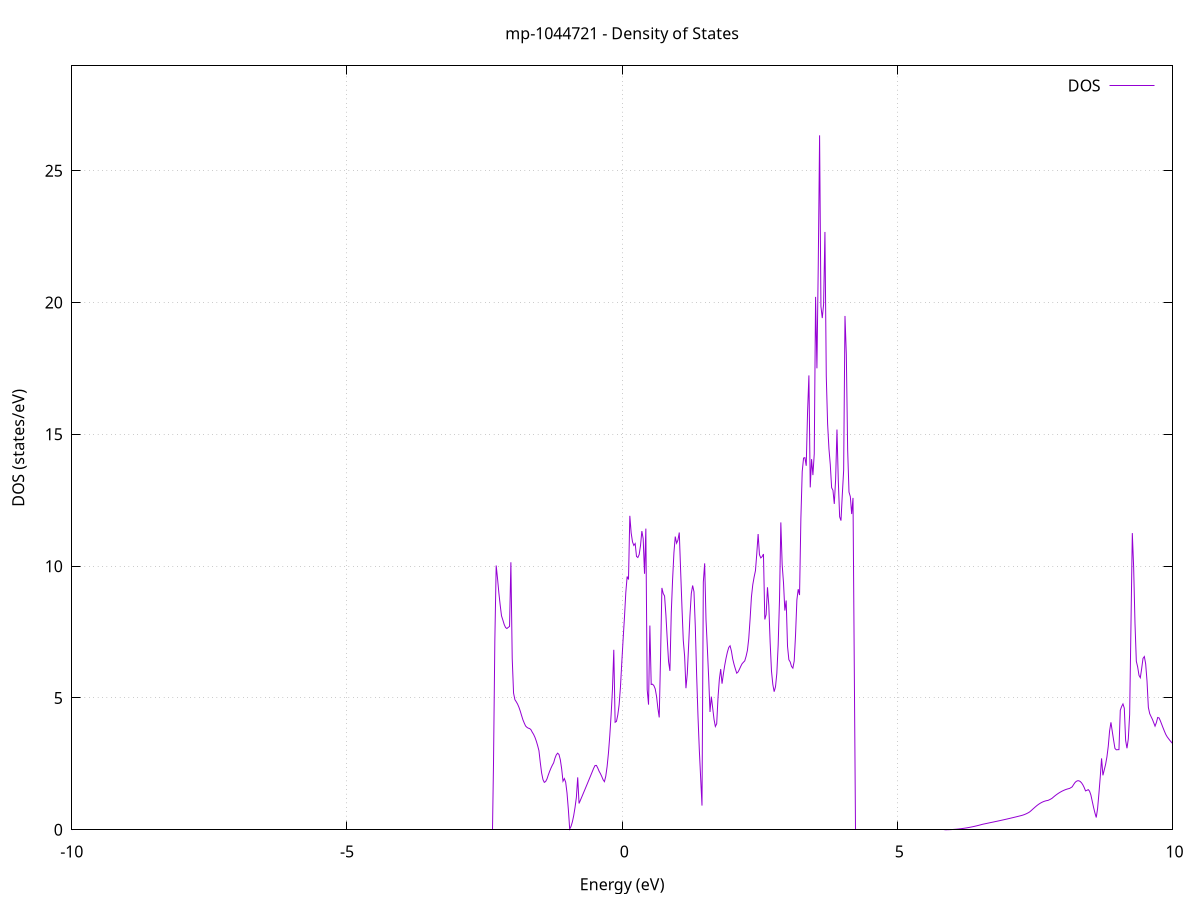 set title 'mp-1044721 - Density of States'
set xlabel 'Energy (eV)'
set ylabel 'DOS (states/eV)'
set grid
set xrange [-10:10]
set yrange [0:28.976]
set xzeroaxis lt -1
set terminal png size 800,600
set output 'mp-1044721_dos_gnuplot.png'
plot '-' using 1:2 with lines title 'DOS'
-18.704100 0.000000
-18.679800 0.000000
-18.655500 0.000000
-18.631200 0.000000
-18.606900 0.000000
-18.582700 0.000000
-18.558400 0.000000
-18.534100 0.000000
-18.509800 0.000000
-18.485500 0.000000
-18.461200 0.000000
-18.437000 0.000000
-18.412700 0.000000
-18.388400 0.000000
-18.364100 0.000000
-18.339800 0.000000
-18.315600 0.000000
-18.291300 0.000000
-18.267000 0.000000
-18.242700 0.000000
-18.218400 0.000000
-18.194100 0.000000
-18.169900 0.000000
-18.145600 0.000000
-18.121300 0.000000
-18.097000 0.000000
-18.072700 0.000000
-18.048400 0.000000
-18.024200 0.000000
-17.999900 0.000000
-17.975600 0.000000
-17.951300 0.000000
-17.927000 0.000000
-17.902700 0.000000
-17.878500 0.000000
-17.854200 0.000000
-17.829900 0.000000
-17.805600 0.000000
-17.781300 0.000000
-17.757000 0.000000
-17.732800 0.000000
-17.708500 0.000000
-17.684200 0.000000
-17.659900 0.000000
-17.635600 0.000000
-17.611300 0.000000
-17.587100 0.000000
-17.562800 0.000000
-17.538500 0.000000
-17.514200 0.000000
-17.489900 0.000000
-17.465600 0.000000
-17.441400 0.000000
-17.417100 0.000000
-17.392800 0.000000
-17.368500 0.000000
-17.344200 0.000000
-17.319900 0.000000
-17.295700 0.000000
-17.271400 0.000000
-17.247100 0.000000
-17.222800 0.000000
-17.198500 0.000000
-17.174300 0.000000
-17.150000 0.000000
-17.125700 0.000000
-17.101400 0.000000
-17.077100 0.000000
-17.052800 0.000000
-17.028600 0.000000
-17.004300 0.000000
-16.980000 0.000000
-16.955700 0.000000
-16.931400 0.000000
-16.907100 0.000000
-16.882900 0.000000
-16.858600 0.000000
-16.834300 0.000000
-16.810000 0.000000
-16.785700 0.000000
-16.761400 0.000000
-16.737200 0.000000
-16.712900 0.000000
-16.688600 0.000000
-16.664300 0.000000
-16.640000 0.000000
-16.615700 0.000000
-16.591500 0.000000
-16.567200 0.000000
-16.542900 0.000000
-16.518600 0.000000
-16.494300 0.302900
-16.470000 12.087100
-16.445800 24.051900
-16.421500 16.187500
-16.397200 17.974800
-16.372900 19.762400
-16.348600 21.713200
-16.324300 28.626700
-16.300100 32.640300
-16.275800 25.749800
-16.251500 30.894600
-16.227200 7.463600
-16.202900 5.793900
-16.178600 4.124100
-16.154400 19.171500
-16.130100 4.353300
-16.105800 6.314900
-16.081500 8.276700
-16.057200 10.238600
-16.033000 10.552400
-16.008700 11.904100
-15.984400 13.256000
-15.960100 14.641600
-15.935800 31.921500
-15.911500 8.709400
-15.887300 39.580600
-15.863000 43.758400
-15.838700 12.393900
-15.814400 95.118500
-15.790100 41.050600
-15.765800 33.914600
-15.741600 58.552500
-15.717300 4.406300
-15.693000 141.185000
-15.668700 126.940000
-15.644400 36.554300
-15.620100 128.688600
-15.595900 119.929000
-15.571600 42.989300
-15.547300 0.000000
-15.523000 77.235800
-15.498700 123.991500
-15.474400 46.006300
-15.450200 9.441200
-15.425900 0.000000
-15.401600 0.000000
-15.377300 0.000000
-15.353000 0.000000
-15.328700 0.000000
-15.304500 0.000000
-15.280200 0.000000
-15.255900 0.000000
-15.231600 0.000000
-15.207300 0.000000
-15.183000 0.000000
-15.158800 0.000000
-15.134500 0.000000
-15.110200 0.000000
-15.085900 0.000000
-15.061600 0.000000
-15.037300 0.000000
-15.013100 0.000000
-14.988800 0.000000
-14.964500 0.000000
-14.940200 0.000000
-14.915900 0.000000
-14.891700 0.000000
-14.867400 0.000000
-14.843100 0.000000
-14.818800 0.000000
-14.794500 0.000000
-14.770200 0.000000
-14.746000 0.000000
-14.721700 0.000000
-14.697400 0.000000
-14.673100 0.000000
-14.648800 0.000000
-14.624500 0.000000
-14.600300 0.000000
-14.576000 0.000000
-14.551700 0.000000
-14.527400 0.000000
-14.503100 0.000000
-14.478800 0.000000
-14.454600 0.000000
-14.430300 0.000000
-14.406000 0.000000
-14.381700 0.000000
-14.357400 0.000000
-14.333100 0.000000
-14.308900 0.000000
-14.284600 0.000000
-14.260300 0.000000
-14.236000 0.000000
-14.211700 0.000000
-14.187400 0.000000
-14.163200 0.000000
-14.138900 0.000000
-14.114600 0.000000
-14.090300 0.000000
-14.066000 0.000000
-14.041700 0.000000
-14.017500 0.000000
-13.993200 0.000000
-13.968900 0.000000
-13.944600 0.000000
-13.920300 0.000000
-13.896000 0.000000
-13.871800 0.000000
-13.847500 0.135800
-13.823200 0.666400
-13.798900 1.597200
-13.774600 1.716200
-13.750400 1.948100
-13.726100 2.258500
-13.701800 2.594100
-13.677500 2.993900
-13.653200 3.759200
-13.628900 4.308300
-13.604700 4.280600
-13.580400 3.907100
-13.556100 4.072600
-13.531800 4.484500
-13.507500 4.775800
-13.483200 4.946400
-13.459000 5.111800
-13.434700 5.312000
-13.410400 5.138000
-13.386100 4.573900
-13.361800 3.808300
-13.337500 3.215000
-13.313300 3.290300
-13.289000 1.972100
-13.264700 1.015300
-13.240400 2.994200
-13.216100 4.925000
-13.191800 4.587900
-13.167600 5.319100
-13.143300 5.628100
-13.119000 5.210400
-13.094700 4.494700
-13.070400 3.954800
-13.046100 3.777800
-13.021900 3.602500
-12.997600 3.428800
-12.973300 3.256900
-12.949000 3.086700
-12.924700 2.926700
-12.900400 3.823500
-12.876200 6.686200
-12.851900 9.838800
-12.827600 9.216700
-12.803300 7.300100
-12.779000 5.228100
-12.754700 5.038800
-12.730500 4.838300
-12.706200 4.630200
-12.681900 4.516300
-12.657600 5.510700
-12.633300 7.414000
-12.609100 10.101500
-12.584800 11.605500
-12.560500 8.954200
-12.536200 4.951700
-12.511900 4.616600
-12.487600 4.498200
-12.463400 4.381800
-12.439100 4.259600
-12.414800 4.119200
-12.390500 3.991300
-12.366200 3.843600
-12.341900 3.652900
-12.317700 3.482300
-12.293400 3.311800
-12.269100 3.141500
-12.244800 2.971300
-12.220500 2.801200
-12.196200 2.631300
-12.172000 2.555700
-12.147700 2.613300
-12.123400 2.740700
-12.099100 2.885700
-12.074800 3.042400
-12.050500 3.132200
-12.026300 3.198900
-12.002000 3.296700
-11.977700 3.433600
-11.953400 3.591600
-11.929100 3.769200
-11.904800 3.941700
-11.880600 7.178300
-11.856300 2.559500
-11.832000 2.691200
-11.807700 2.488800
-11.783400 2.593600
-11.759100 2.706500
-11.734900 2.824100
-11.710600 2.956200
-11.686300 3.158400
-11.662000 3.439300
-11.637700 3.871100
-11.613400 4.330600
-11.589200 4.639400
-11.564900 4.877600
-11.540600 4.984300
-11.516300 4.955500
-11.492000 4.245000
-11.467800 4.081500
-11.443500 3.191800
-11.419200 2.016600
-11.394900 1.832000
-11.370600 4.401800
-11.346300 5.512200
-11.322100 9.693900
-11.297800 11.360600
-11.273500 11.097100
-11.249200 11.885400
-11.224900 14.044500
-11.200600 17.020900
-11.176400 19.604300
-11.152100 21.875500
-11.127800 24.248300
-11.103500 22.805900
-11.079200 17.909300
-11.054900 16.392400
-11.030700 14.743200
-11.006400 9.767100
-10.982100 7.565300
-10.957800 4.405600
-10.933500 0.988400
-10.909200 0.000000
-10.885000 0.000000
-10.860700 0.000000
-10.836400 0.000000
-10.812100 0.000000
-10.787800 0.000000
-10.763500 0.000000
-10.739300 0.000000
-10.715000 0.000000
-10.690700 0.000000
-10.666400 0.000000
-10.642100 0.000000
-10.617800 0.000000
-10.593600 0.000000
-10.569300 0.000000
-10.545000 0.000000
-10.520700 0.000000
-10.496400 0.000000
-10.472100 0.000000
-10.447900 0.000000
-10.423600 0.000000
-10.399300 0.000000
-10.375000 0.000000
-10.350700 0.000000
-10.326500 0.000000
-10.302200 0.000000
-10.277900 0.000000
-10.253600 0.000000
-10.229300 0.000000
-10.205000 0.000000
-10.180800 0.000000
-10.156500 0.000000
-10.132200 0.000000
-10.107900 0.000000
-10.083600 0.000000
-10.059300 0.000000
-10.035100 0.000000
-10.010800 0.000000
-9.986500 0.000000
-9.962200 0.000000
-9.937900 0.000000
-9.913600 0.000000
-9.889400 0.000000
-9.865100 0.000000
-9.840800 0.000000
-9.816500 0.000000
-9.792200 0.000000
-9.767900 0.000000
-9.743700 0.000000
-9.719400 0.000000
-9.695100 0.000000
-9.670800 0.000000
-9.646500 0.000000
-9.622200 0.000000
-9.598000 0.000000
-9.573700 0.000000
-9.549400 0.000000
-9.525100 0.000000
-9.500800 0.000000
-9.476500 0.000000
-9.452300 0.000000
-9.428000 0.000000
-9.403700 0.000000
-9.379400 0.000000
-9.355100 0.000000
-9.330800 0.000000
-9.306600 0.000000
-9.282300 0.000000
-9.258000 0.000000
-9.233700 0.000000
-9.209400 0.000000
-9.185200 0.000000
-9.160900 0.000000
-9.136600 0.000000
-9.112300 0.000000
-9.088000 0.000000
-9.063700 0.000000
-9.039500 0.000000
-9.015200 0.000000
-8.990900 0.000000
-8.966600 0.000000
-8.942300 0.000000
-8.918000 0.000000
-8.893800 0.000000
-8.869500 0.000000
-8.845200 0.000000
-8.820900 0.000000
-8.796600 0.000000
-8.772300 0.000000
-8.748100 0.000000
-8.723800 0.000000
-8.699500 0.000000
-8.675200 0.000000
-8.650900 0.000000
-8.626600 0.000000
-8.602400 0.000000
-8.578100 0.000000
-8.553800 0.000000
-8.529500 0.000000
-8.505200 0.000000
-8.480900 0.000000
-8.456700 0.000000
-8.432400 0.000000
-8.408100 0.000000
-8.383800 0.000000
-8.359500 0.000000
-8.335200 0.000000
-8.311000 0.000000
-8.286700 0.000000
-8.262400 0.000000
-8.238100 0.000000
-8.213800 0.000000
-8.189500 0.000000
-8.165300 0.000000
-8.141000 0.000000
-8.116700 0.000000
-8.092400 0.000000
-8.068100 0.000000
-8.043900 0.000000
-8.019600 0.000000
-7.995300 0.000000
-7.971000 0.000000
-7.946700 0.000000
-7.922400 0.000000
-7.898200 0.000000
-7.873900 0.000000
-7.849600 0.000000
-7.825300 0.000000
-7.801000 0.000000
-7.776700 0.000000
-7.752500 0.000000
-7.728200 0.000000
-7.703900 0.000000
-7.679600 0.000000
-7.655300 0.000000
-7.631000 0.000000
-7.606800 0.000000
-7.582500 0.000000
-7.558200 0.000000
-7.533900 0.000000
-7.509600 0.000000
-7.485300 0.000000
-7.461100 0.000000
-7.436800 0.000000
-7.412500 0.000000
-7.388200 0.000000
-7.363900 0.000000
-7.339600 0.000000
-7.315400 0.000000
-7.291100 0.000000
-7.266800 0.000000
-7.242500 0.000000
-7.218200 0.000000
-7.193900 0.000000
-7.169700 0.000000
-7.145400 0.000000
-7.121100 0.000000
-7.096800 0.000000
-7.072500 0.000000
-7.048200 0.000000
-7.024000 0.000000
-6.999700 0.000000
-6.975400 0.000000
-6.951100 0.000000
-6.926800 0.000000
-6.902600 0.000000
-6.878300 0.000000
-6.854000 0.000000
-6.829700 0.000000
-6.805400 0.000000
-6.781100 0.000000
-6.756900 0.000000
-6.732600 0.000000
-6.708300 0.000000
-6.684000 0.000000
-6.659700 0.000000
-6.635400 0.000000
-6.611200 0.000000
-6.586900 0.000000
-6.562600 0.000000
-6.538300 0.000000
-6.514000 0.000000
-6.489700 0.000000
-6.465500 0.000000
-6.441200 0.000000
-6.416900 0.000000
-6.392600 0.000000
-6.368300 0.000000
-6.344000 0.000000
-6.319800 0.000000
-6.295500 0.000000
-6.271200 0.000000
-6.246900 0.000000
-6.222600 0.000000
-6.198300 0.000000
-6.174100 0.000000
-6.149800 0.000000
-6.125500 0.000000
-6.101200 0.000000
-6.076900 0.000000
-6.052600 0.000000
-6.028400 0.000000
-6.004100 0.000000
-5.979800 0.000000
-5.955500 0.000000
-5.931200 0.000000
-5.906900 0.000000
-5.882700 0.000000
-5.858400 0.000000
-5.834100 0.000000
-5.809800 0.000000
-5.785500 0.000000
-5.761300 0.000000
-5.737000 0.000000
-5.712700 0.000000
-5.688400 0.000000
-5.664100 0.000000
-5.639800 0.000000
-5.615600 0.000000
-5.591300 0.000000
-5.567000 0.000000
-5.542700 0.000000
-5.518400 0.000000
-5.494100 0.000000
-5.469900 0.000000
-5.445600 0.000000
-5.421300 0.000000
-5.397000 0.000000
-5.372700 0.000000
-5.348400 0.000000
-5.324200 0.000000
-5.299900 0.000000
-5.275600 0.000000
-5.251300 0.000000
-5.227000 0.000000
-5.202700 0.000000
-5.178500 0.000000
-5.154200 0.000000
-5.129900 0.000000
-5.105600 0.000000
-5.081300 0.000000
-5.057000 0.000000
-5.032800 0.000000
-5.008500 0.000000
-4.984200 0.000000
-4.959900 0.000000
-4.935600 0.000000
-4.911300 0.000000
-4.887100 0.000000
-4.862800 0.000000
-4.838500 0.000000
-4.814200 0.000000
-4.789900 0.000000
-4.765600 0.000000
-4.741400 0.000000
-4.717100 0.000000
-4.692800 0.000000
-4.668500 0.000000
-4.644200 0.000000
-4.620000 0.000000
-4.595700 0.000000
-4.571400 0.000000
-4.547100 0.000000
-4.522800 0.000000
-4.498500 0.000000
-4.474300 0.000000
-4.450000 0.000000
-4.425700 0.000000
-4.401400 0.000000
-4.377100 0.000000
-4.352800 0.000000
-4.328600 0.000000
-4.304300 0.000000
-4.280000 0.000000
-4.255700 0.000000
-4.231400 0.000000
-4.207100 0.000000
-4.182900 0.000000
-4.158600 0.000000
-4.134300 0.000000
-4.110000 0.000000
-4.085700 0.000000
-4.061400 0.000000
-4.037200 0.000000
-4.012900 0.000000
-3.988600 0.000000
-3.964300 0.000000
-3.940000 0.000000
-3.915700 0.000000
-3.891500 0.000000
-3.867200 0.000000
-3.842900 0.000000
-3.818600 0.000000
-3.794300 0.000000
-3.770000 0.000000
-3.745800 0.000000
-3.721500 0.000000
-3.697200 0.000000
-3.672900 0.000000
-3.648600 0.000000
-3.624300 0.000000
-3.600100 0.000000
-3.575800 0.000000
-3.551500 0.000000
-3.527200 0.000000
-3.502900 0.000000
-3.478700 0.000000
-3.454400 0.000000
-3.430100 0.000000
-3.405800 0.000000
-3.381500 0.000000
-3.357200 0.000000
-3.333000 0.000000
-3.308700 0.000000
-3.284400 0.000000
-3.260100 0.000000
-3.235800 0.000000
-3.211500 0.000000
-3.187300 0.000000
-3.163000 0.000000
-3.138700 0.000000
-3.114400 0.000000
-3.090100 0.000000
-3.065800 0.000000
-3.041600 0.000000
-3.017300 0.000000
-2.993000 0.000000
-2.968700 0.000000
-2.944400 0.000000
-2.920100 0.000000
-2.895900 0.000000
-2.871600 0.000000
-2.847300 0.000000
-2.823000 0.000000
-2.798700 0.000000
-2.774400 0.000000
-2.750200 0.000000
-2.725900 0.000000
-2.701600 0.000000
-2.677300 0.000000
-2.653000 0.000000
-2.628700 0.000000
-2.604500 0.000000
-2.580200 0.000000
-2.555900 0.000000
-2.531600 0.000000
-2.507300 0.000000
-2.483000 0.000000
-2.458800 0.000000
-2.434500 0.000000
-2.410200 0.000000
-2.385900 0.000000
-2.361600 0.000000
-2.337400 2.516400
-2.313100 7.178700
-2.288800 10.025200
-2.264500 9.535700
-2.240200 8.986300
-2.215900 8.520700
-2.191700 8.112900
-2.167400 7.955300
-2.143100 7.787100
-2.118800 7.673400
-2.094500 7.633700
-2.070200 7.675900
-2.046000 7.711800
-2.021700 10.147900
-1.997400 6.500200
-1.973100 5.187200
-1.948800 4.935600
-1.924500 4.857600
-1.900300 4.768900
-1.876000 4.651700
-1.851700 4.505900
-1.827400 4.334600
-1.803100 4.172100
-1.778800 4.048400
-1.754600 3.937200
-1.730300 3.886900
-1.706000 3.854700
-1.681700 3.840600
-1.657400 3.796500
-1.633100 3.700300
-1.608900 3.619600
-1.584600 3.508600
-1.560300 3.367600
-1.536000 3.196600
-1.511700 2.999400
-1.487400 2.552500
-1.463200 2.156300
-1.438900 1.904900
-1.414600 1.798400
-1.390300 1.830500
-1.366000 1.926600
-1.341700 2.079100
-1.317500 2.216600
-1.293200 2.339200
-1.268900 2.447000
-1.244600 2.539800
-1.220300 2.718000
-1.196100 2.843800
-1.171800 2.905700
-1.147500 2.854300
-1.123200 2.655500
-1.098900 2.309400
-1.074600 1.841400
-1.050400 1.942500
-1.026100 1.805600
-1.001800 1.394700
-0.977500 0.775200
-0.953200 0.029000
-0.928900 0.127900
-0.904700 0.296900
-0.880400 0.536200
-0.856100 0.845600
-0.831800 1.225200
-0.807500 1.988800
-0.783200 0.998300
-0.759000 1.118000
-0.734700 1.238100
-0.710400 1.358700
-0.686100 1.479800
-0.661800 1.601300
-0.637500 1.723200
-0.613300 1.845700
-0.589000 1.968600
-0.564700 2.091900
-0.540400 2.215700
-0.516100 2.340000
-0.491800 2.438300
-0.467600 2.440500
-0.443300 2.343400
-0.419000 2.221700
-0.394700 2.129700
-0.370400 2.022000
-0.346100 1.898800
-0.321900 1.825900
-0.297600 2.031300
-0.273300 2.397100
-0.249000 2.906700
-0.224700 3.564200
-0.200400 4.360700
-0.176200 5.312200
-0.151900 6.825700
-0.127600 4.077600
-0.103300 4.109900
-0.079000 4.360300
-0.054800 4.745000
-0.030500 5.420300
-0.006200 6.352500
0.018100 7.241300
0.042400 8.069300
0.066700 9.004700
0.090900 9.606300
0.115200 9.493900
0.139500 11.908300
0.163800 11.261500
0.188100 10.921200
0.212400 10.785800
0.236600 10.856600
0.260900 10.369300
0.285200 10.326900
0.309500 10.440500
0.333800 10.781500
0.358100 11.329500
0.382300 11.040000
0.406600 9.709300
0.430900 11.424100
0.455200 5.313100
0.479500 4.746100
0.503800 7.747900
0.528000 5.512300
0.552300 5.521600
0.576600 5.468000
0.600900 5.345100
0.625200 5.058900
0.649500 4.605400
0.673700 4.261700
0.698000 6.554100
0.722300 9.174000
0.746600 8.960400
0.770900 8.868300
0.795200 8.145600
0.819400 7.225900
0.843700 6.373300
0.868000 6.026300
0.892300 8.212800
0.916600 9.492000
0.940900 10.508400
0.965100 11.121500
0.989400 10.869400
1.013700 10.987600
1.038000 11.275900
1.062300 9.856700
1.086500 8.458200
1.110800 7.187900
1.135100 6.587300
1.159400 5.370000
1.183700 5.926700
1.208000 6.997000
1.232200 8.123300
1.256500 8.961500
1.280800 9.265800
1.305100 9.029000
1.329400 7.704600
1.353700 5.861600
1.377900 4.317600
1.402200 3.029600
1.426500 1.969400
1.450800 0.917500
1.475100 9.396600
1.499400 10.106400
1.523600 7.980000
1.547900 6.904800
1.572200 5.762600
1.596500 4.469200
1.620800 5.050600
1.645100 4.622200
1.669300 4.191100
1.693600 3.918000
1.717900 4.021900
1.742200 5.019700
1.766500 5.711700
1.790800 6.097500
1.815000 5.542100
1.839300 5.907200
1.863600 6.233100
1.887900 6.509600
1.912200 6.736400
1.936500 6.913600
1.960700 6.978800
1.985000 6.784700
2.009300 6.478400
2.033600 6.270600
2.057900 6.097100
2.082200 5.939900
2.106400 5.985900
2.130700 6.086200
2.155000 6.198800
2.179300 6.297900
2.203600 6.354500
2.227800 6.407600
2.252100 6.580200
2.276400 6.806400
2.300700 7.259000
2.325000 7.998300
2.349300 8.832500
2.373500 9.294400
2.397800 9.584600
2.422100 9.826700
2.446400 10.474400
2.470700 11.218400
2.495000 10.433100
2.519200 10.312600
2.543500 10.359400
2.567800 10.459300
2.592100 7.977500
2.616400 8.161400
2.640700 9.198900
2.664900 8.510300
2.689200 7.111700
2.713500 6.019500
2.737800 5.513800
2.762100 5.238400
2.786400 5.422300
2.810600 5.934200
2.834900 7.000700
2.859200 8.726000
2.883500 11.658200
2.907800 10.046600
2.932100 9.360900
2.956300 8.315100
2.980600 8.696500
3.004900 6.961800
3.029200 6.451100
3.053500 6.365800
3.077800 6.195300
3.102000 6.131100
3.126300 6.400100
3.150600 7.385100
3.174900 8.716100
3.199200 9.126200
3.223500 8.903500
3.247700 11.804900
3.272000 13.589200
3.296300 14.099500
3.320600 14.115000
3.344900 13.806700
3.369100 15.838000
3.393400 17.235000
3.417700 12.987600
3.442000 14.059200
3.466300 13.453900
3.490600 14.260500
3.514800 20.214400
3.539100 17.503000
3.563400 21.424300
3.587700 26.342200
3.612000 19.855700
3.636300 19.409400
3.660500 19.929600
3.684800 22.676100
3.709100 17.207600
3.733400 15.391700
3.757700 14.452200
3.782000 13.849200
3.806200 12.975200
3.830500 12.877900
3.854800 12.361400
3.879100 13.295900
3.903400 15.182800
3.927700 13.225800
3.951900 11.873100
3.976200 11.727500
4.000500 12.715100
4.024800 13.632500
4.049100 19.490300
4.073400 18.033500
4.097600 14.405900
4.121900 12.810500
4.146200 12.637500
4.170500 11.977200
4.194800 12.588000
4.219100 5.870500
4.243300 0.000000
4.267600 0.000000
4.291900 0.000000
4.316200 0.000000
4.340500 0.000000
4.364800 0.000000
4.389000 0.000000
4.413300 0.000000
4.437600 0.000000
4.461900 0.000000
4.486200 0.000000
4.510400 0.000000
4.534700 0.000000
4.559000 0.000000
4.583300 0.000000
4.607600 0.000000
4.631900 0.000000
4.656100 0.000000
4.680400 0.000000
4.704700 0.000000
4.729000 0.000000
4.753300 0.000000
4.777600 0.000000
4.801800 0.000000
4.826100 0.000000
4.850400 0.000000
4.874700 0.000000
4.899000 0.000000
4.923300 0.000000
4.947500 0.000000
4.971800 0.000000
4.996100 0.000000
5.020400 0.000000
5.044700 0.000000
5.069000 0.000000
5.093200 0.000000
5.117500 0.000000
5.141800 0.000000
5.166100 0.000000
5.190400 0.000000
5.214700 0.000000
5.238900 0.000000
5.263200 0.000000
5.287500 0.000000
5.311800 0.000000
5.336100 0.000000
5.360400 0.000000
5.384600 0.000000
5.408900 0.000000
5.433200 0.000000
5.457500 0.000000
5.481800 0.000000
5.506100 0.000000
5.530300 0.000000
5.554600 0.000000
5.578900 0.000000
5.603200 0.000000
5.627500 0.000000
5.651700 0.000000
5.676000 0.000000
5.700300 0.000000
5.724600 0.000000
5.748900 0.000000
5.773200 0.000000
5.797400 0.000000
5.821700 0.000000
5.846000 0.000000
5.870300 0.000200
5.894600 0.001000
5.918900 0.002200
5.943100 0.003900
5.967400 0.006200
5.991700 0.008900
6.016000 0.012100
6.040300 0.015800
6.064600 0.020100
6.088800 0.024800
6.113100 0.030000
6.137400 0.035800
6.161700 0.042000
6.186000 0.048700
6.210300 0.055900
6.234500 0.063700
6.258800 0.071900
6.283100 0.080600
6.307400 0.089900
6.331700 0.099600
6.356000 0.109800
6.380200 0.120500
6.404500 0.131800
6.428800 0.143500
6.453100 0.155700
6.477400 0.168400
6.501700 0.181700
6.525900 0.195400
6.550200 0.209000
6.574500 0.219600
6.598800 0.230300
6.623100 0.241000
6.647400 0.251700
6.671600 0.262400
6.695900 0.273100
6.720200 0.283700
6.744500 0.294400
6.768800 0.305000
6.793000 0.315700
6.817300 0.326600
6.841600 0.337500
6.865900 0.348500
6.890200 0.359700
6.914500 0.371000
6.938700 0.382400
6.963000 0.393800
6.987300 0.405400
7.011600 0.417200
7.035900 0.429000
7.060200 0.440900
7.084400 0.453000
7.108700 0.465100
7.133000 0.477400
7.157300 0.489700
7.181600 0.502200
7.205900 0.514800
7.230100 0.527500
7.254400 0.540400
7.278700 0.555000
7.303000 0.572500
7.327300 0.592800
7.351600 0.615900
7.375800 0.642000
7.400100 0.671300
7.424400 0.712300
7.448700 0.758600
7.473000 0.804200
7.497300 0.848900
7.521500 0.892800
7.545800 0.933900
7.570100 0.970900
7.594400 1.003700
7.618700 1.032400
7.643000 1.057000
7.667200 1.077400
7.691500 1.093800
7.715800 1.106600
7.740100 1.115800
7.764400 1.140300
7.788700 1.165800
7.812900 1.196700
7.837200 1.241500
7.861500 1.283500
7.885800 1.322800
7.910100 1.359400
7.934300 1.393300
7.958600 1.424600
7.982900 1.453100
8.007200 1.478900
8.031500 1.502100
8.055800 1.522500
8.080000 1.540200
8.104300 1.555300
8.128600 1.567600
8.152900 1.596300
8.177200 1.628800
8.201500 1.708900
8.225700 1.784200
8.250000 1.834200
8.274300 1.858800
8.298600 1.858100
8.322900 1.832100
8.347200 1.780800
8.371400 1.704100
8.395700 1.602100
8.420000 1.474800
8.444300 1.494600
8.468600 1.523400
8.492900 1.464800
8.517100 1.318800
8.541400 1.086100
8.565700 0.850600
8.590000 0.643900
8.614300 0.465900
8.638600 0.800100
8.662800 1.364100
8.687100 2.000200
8.711400 2.708400
8.735700 2.065300
8.760000 2.270800
8.784300 2.479700
8.808500 2.764500
8.832800 3.168800
8.857100 3.751100
8.881400 4.076200
8.905700 3.730900
8.930000 3.400700
8.954200 3.086700
8.978500 3.034200
9.002800 3.038100
9.027100 3.039300
9.051400 4.533100
9.075600 4.675600
9.099900 4.773600
9.124200 4.611800
9.148500 3.390200
9.172800 3.091400
9.197100 3.447000
9.221300 4.374200
9.245600 7.782400
9.269900 11.254700
9.294200 9.951900
9.318500 7.828100
9.342800 6.392100
9.367000 6.175400
9.391300 5.857300
9.415600 5.768100
9.439900 6.117900
9.464200 6.500300
9.488500 6.571000
9.512700 6.287800
9.537000 5.639200
9.561300 4.644100
9.585600 4.406400
9.609900 4.297700
9.634200 4.191400
9.658400 4.064400
9.682700 3.930200
9.707000 4.064900
9.731300 4.259800
9.755600 4.243300
9.779900 4.131200
9.804100 3.999400
9.828400 3.867500
9.852700 3.741200
9.877000 3.621000
9.901300 3.531800
9.925600 3.462800
9.949800 3.397200
9.974100 3.335100
9.998400 3.276400
10.022700 9.290900
10.047000 0.820400
10.071300 0.917000
10.095500 1.013700
10.119800 1.110600
10.144100 1.173300
10.168400 1.130700
10.192700 1.081700
10.216900 0.894800
10.241200 0.890000
10.265500 0.911300
10.289800 0.932600
10.314100 0.953800
10.338400 0.974800
10.362600 0.995800
10.386900 1.016700
10.411200 1.037500
10.435500 1.058300
10.459800 1.078900
10.484100 1.099400
10.508300 1.119900
10.532600 1.140200
10.556900 1.160500
10.581200 1.180700
10.605500 1.200700
10.629800 1.220700
10.654000 1.240600
10.678300 1.260400
10.702600 1.280200
10.726900 1.299800
10.751200 1.352700
10.775500 1.500700
10.799700 1.793300
10.824000 1.908400
10.848300 1.967800
10.872600 2.237800
10.896900 2.503200
10.921200 2.722300
10.945400 2.897600
10.969700 3.054300
10.994000 3.210800
11.018300 3.367300
11.042600 3.509200
11.066900 3.616300
11.091100 3.695400
11.115400 3.720300
11.139700 3.739500
11.164000 3.767600
11.188300 3.804400
11.212600 3.874800
11.236800 3.934200
11.261100 3.946000
11.285400 3.632100
11.309700 3.494500
11.334000 3.607300
11.358300 3.877200
11.382500 4.143800
11.406800 3.225100
11.431100 3.216900
11.455400 3.226200
11.479700 3.222100
11.503900 3.221400
11.528200 3.224100
11.552500 3.230100
11.576800 3.239500
11.601100 3.252200
11.625400 3.268200
11.649600 3.286900
11.673900 3.730900
11.698200 3.719700
11.722500 3.675900
11.746800 3.599600
11.771100 3.496600
11.795300 3.404400
11.819600 3.328700
11.843900 3.269700
11.868200 3.229900
11.892500 5.128800
11.916800 4.530100
11.941000 3.484800
11.965300 2.370300
11.989600 2.276300
12.013900 2.386300
12.038200 2.499700
12.062500 2.616600
12.086700 2.737000
12.111000 2.860800
12.135300 2.988000
12.159600 3.553000
12.183900 3.156400
12.208200 3.268600
12.232400 3.348600
12.256700 3.398500
12.281000 3.412600
12.305300 3.386000
12.329600 3.318800
12.353900 3.808000
12.378100 3.056900
12.402400 2.962700
12.426700 2.875200
12.451000 2.801700
12.475300 2.752800
12.499600 2.826600
12.523800 2.958200
12.548100 3.084900
12.572400 3.150100
12.596700 3.158800
12.621000 3.126600
12.645200 3.069800
12.669500 3.024100
12.693800 2.990600
12.718100 2.969400
12.742400 2.960400
12.766700 2.963800
12.790900 2.979500
12.815200 3.007500
12.839500 3.047700
12.863800 3.073100
12.888100 2.915700
12.912400 2.547800
12.936600 1.969200
12.960900 1.835400
12.985200 1.713000
13.009500 1.514200
13.033800 1.167100
13.058100 0.414000
13.082300 0.000000
13.106600 0.000000
13.130900 0.000000
13.155200 0.117800
13.179500 0.951600
13.203800 2.095800
13.228000 3.201900
13.252300 5.581400
13.276600 5.652100
13.300900 6.270500
13.325200 6.184500
13.349500 6.564000
13.373700 8.022800
13.398000 7.703400
13.422300 6.770600
13.446600 5.379600
13.470900 5.380600
13.495200 5.384200
13.519400 5.390300
13.543700 5.696000
13.568000 6.138300
13.592300 6.504700
13.616600 6.805100
13.640900 7.027200
13.665100 7.112100
13.689400 6.680300
13.713700 6.449400
13.738000 6.162200
13.762300 5.922100
13.786500 5.666500
13.810800 5.420600
13.835100 5.700800
13.859400 5.549500
13.883700 6.497500
13.908000 7.075200
13.932200 7.769300
13.956500 7.576500
13.980800 7.923300
14.005100 8.171600
14.029400 8.231600
14.053700 8.102400
14.077900 7.784200
14.102200 7.135800
14.126500 6.186300
14.150800 5.503500
14.175100 4.702500
14.199400 4.278300
14.223600 4.045300
14.247900 3.843100
14.272200 3.648100
14.296500 3.469500
14.320800 3.309600
14.345100 3.162500
14.369300 3.030000
14.393600 2.914700
14.417900 2.816400
14.442200 2.735100
14.466500 2.670400
14.490800 2.602700
14.515000 2.519100
14.539300 2.418800
14.563600 2.301900
14.587900 2.161200
14.612200 2.093600
14.636500 2.369900
14.660700 2.400700
14.685000 1.807800
14.709300 1.381200
14.733600 1.310400
14.757900 1.534800
14.782200 1.701100
14.806400 1.818600
14.830700 1.890300
14.855000 1.921800
14.879300 1.913200
14.903600 1.864400
14.927800 1.778400
14.952100 1.840200
14.976400 1.937300
15.000700 2.069800
15.025000 2.237600
15.049300 2.432900
15.073500 2.636700
15.097800 2.848100
15.122100 3.067100
15.146400 5.193800
15.170700 5.012500
15.195000 5.085900
15.219200 4.680400
15.243500 4.466500
15.267800 5.300300
15.292100 5.876700
15.316400 6.056000
15.340700 5.839900
15.364900 5.695600
15.389200 6.177400
15.413500 6.312600
15.437800 5.809700
15.462100 5.727100
15.486400 6.516400
15.510600 7.283800
15.534900 7.483800
15.559200 7.347700
15.583500 7.462800
15.607800 9.418100
15.632100 7.848800
15.656300 7.571600
15.680600 8.406100
15.704900 6.543800
15.729200 6.156400
15.753500 6.772100
15.777800 7.583400
15.802000 9.488700
15.826300 10.028900
15.850600 11.743500
15.874900 14.252800
15.899200 10.805900
15.923500 13.541300
15.947700 10.243300
15.972000 9.569900
15.996300 8.973900
16.020600 8.324600
16.044900 7.693500
16.069100 7.204000
16.093400 6.679300
16.117700 6.046600
16.142000 5.306000
16.166300 4.882500
16.190600 5.370500
16.214800 6.153700
16.239100 6.175300
16.263400 5.754400
16.287700 5.617400
16.312000 5.532800
16.336300 5.634900
16.360500 7.152600
16.384800 7.806500
16.409100 7.368900
16.433400 6.884200
16.457700 6.463900
16.482000 6.373800
16.506200 6.467200
16.530500 6.547200
16.554800 6.616400
16.579100 6.696800
16.603400 6.866700
16.627700 7.140200
16.651900 7.517100
16.676200 10.998600
16.700500 9.475100
16.724800 8.091600
16.749100 7.296500
16.773400 6.367700
16.797600 6.204500
16.821900 6.432000
16.846200 6.259100
16.870500 5.841500
16.894800 5.534400
16.919100 5.135200
16.943300 4.642800
16.967600 4.035500
16.991900 3.304700
17.016200 2.598200
17.040500 2.268100
17.064800 2.054000
17.089000 1.842700
17.113300 1.662400
17.137600 1.516100
17.161900 1.407700
17.186200 1.400400
17.210400 1.559300
17.234700 2.127900
17.259000 2.670900
17.283300 4.355700
17.307600 7.183300
17.331900 9.232600
17.356100 10.568300
17.380400 11.124400
17.404700 10.419200
17.429000 9.139700
17.453300 6.984100
17.477600 6.475500
17.501800 3.004500
17.526100 3.375000
17.550400 5.631100
17.574700 9.088600
17.599000 9.122000
17.623300 10.542900
17.647500 10.974500
17.671800 10.505000
17.696100 8.673700
17.720400 6.755000
17.744700 6.647800
17.769000 6.934800
17.793200 8.630900
17.817500 8.018500
17.841800 7.147000
17.866100 7.159800
17.890400 7.245000
17.914700 7.412600
17.938900 7.699100
17.963200 8.289900
17.987500 8.902100
18.011800 9.428100
18.036100 10.422500
18.060400 10.047400
18.084600 8.125700
18.108900 5.979500
18.133200 4.426500
18.157500 3.999800
18.181800 4.257500
18.206100 6.796400
18.230300 6.442700
18.254600 8.716300
18.278900 7.048700
18.303200 5.787800
18.327500 5.134400
18.351700 4.738700
18.376000 4.584300
18.400300 4.451800
18.424600 4.461300
18.448900 4.608600
18.473200 4.433300
18.497400 4.149600
18.521700 3.762700
18.546000 3.284600
18.570300 2.734200
18.594600 2.570200
18.618900 2.516600
18.643100 2.334700
18.667400 2.146700
18.691700 1.933300
18.716000 1.958000
18.740300 2.024400
18.764600 2.101800
18.788800 2.190400
18.813100 2.290100
18.837400 2.400500
18.861700 2.501700
18.886000 2.580200
18.910300 2.635800
18.934500 2.668700
18.958800 2.678900
18.983100 2.697300
19.007400 2.719600
19.031700 2.735500
19.056000 4.011900
19.080200 2.764000
19.104500 2.728700
19.128800 2.711400
19.153100 2.699700
19.177400 2.686300
19.201700 2.671100
19.225900 2.654200
19.250200 2.635000
19.274500 2.612700
19.298800 2.587200
19.323100 2.558700
19.347400 2.526900
19.371600 2.486400
19.395900 2.419700
19.420200 2.373000
19.444500 4.083400
19.468800 3.587100
19.493000 3.065900
19.517300 3.016200
19.541600 3.003100
19.565900 3.023200
19.590200 3.064000
19.614500 3.128000
19.638700 3.208800
19.663000 3.193300
19.687300 3.038500
19.711600 2.804700
19.735900 2.811200
19.760200 2.817900
19.784400 2.824600
19.808700 2.831500
19.833000 2.838600
19.857300 2.845700
19.881600 2.853000
19.905900 2.860500
19.930100 2.868000
19.954400 2.863100
19.978700 2.677700
20.003000 2.554000
20.027300 2.544600
20.051600 2.539900
20.075800 2.551000
20.100100 2.592400
20.124400 2.664100
20.148700 2.766700
20.173000 2.900000
20.197300 3.050800
20.221500 3.082900
20.245800 3.105500
20.270100 3.126100
20.294400 3.144700
20.318700 3.161300
20.343000 3.176500
20.367200 3.187000
20.391500 3.185500
20.415800 3.179100
20.440100 3.167500
20.464400 3.151000
20.488700 3.126200
20.512900 3.095800
20.537200 3.065500
20.561500 3.035300
20.585800 3.005200
20.610100 2.976500
20.634300 2.950000
20.658600 2.925400
20.682900 2.919100
20.707200 2.938200
20.731500 3.763700
20.755800 2.963800
20.780000 2.986100
20.804300 3.005800
20.828600 3.022600
20.852900 3.036500
20.877200 3.047300
20.901500 3.055200
20.925700 3.060100
20.950000 3.054500
20.974300 3.040800
20.998600 3.035000
21.022900 3.035000
21.047200 3.039900
21.071400 3.027500
21.095700 2.983600
21.120000 2.908300
21.144300 2.855000
21.168600 2.915500
21.192900 3.000100
21.217100 3.070400
21.241400 3.121200
21.265700 3.171400
21.290000 3.226100
21.314300 3.229800
21.338600 3.079100
21.362800 2.715400
21.387100 2.417100
21.411400 2.184000
21.435700 2.064800
21.460000 2.005200
21.484300 1.945900
21.508500 1.886700
21.532800 1.827600
21.557100 1.768700
21.581400 1.731100
21.605700 1.668100
21.630000 1.559100
21.654200 1.604100
21.678500 1.678700
21.702800 1.774200
21.727100 1.913400
21.751400 2.078600
21.775600 2.264800
21.799900 2.470700
21.824200 2.696000
21.848500 3.191400
21.872800 4.168100
21.897100 5.291200
21.921300 5.988100
21.945600 5.609300
21.969900 5.379400
21.994200 5.208800
22.018500 5.168500
22.042800 5.302400
22.067000 5.337500
22.091300 5.277700
22.115600 5.191200
22.139900 5.125800
22.164200 5.085300
22.188500 5.072500
22.212700 5.087400
22.237000 6.619300
22.261300 6.948400
22.285600 5.301900
22.309900 4.891200
22.334200 4.902400
22.358400 4.924500
22.382700 4.957700
22.407000 4.988900
22.431300 5.096500
22.455600 5.371500
22.479900 5.817400
22.504100 7.006100
22.528400 7.712800
22.552700 7.868300
22.577000 7.480800
22.601300 6.880900
22.625600 6.982500
22.649800 7.117200
22.674100 7.240600
22.698400 7.370200
22.722700 7.569700
22.747000 7.497800
22.771300 6.918800
22.795500 6.900000
22.819800 7.539100
22.844100 8.076800
22.868400 8.232700
22.892700 7.985900
22.916900 7.523500
22.941200 6.974300
22.965500 6.206100
22.989800 5.029100
23.014100 4.350500
23.038400 3.923100
23.062600 3.613200
23.086900 3.458800
23.111200 3.299500
23.135500 3.135300
23.159800 2.959700
23.184100 2.691200
23.208300 2.305400
23.232600 1.801000
23.256900 0.698200
23.281200 1.545300
23.305500 2.398900
23.329800 2.559700
23.354000 2.697600
23.378300 2.812500
23.402600 2.904500
23.426900 3.049600
23.451200 3.332700
23.475500 3.716800
23.499700 4.124200
23.524000 4.539300
23.548300 4.976300
23.572600 6.317600
23.596900 7.596300
23.621200 8.347500
23.645400 8.811700
23.669700 9.305800
23.694000 9.663300
23.718300 8.575100
23.742600 7.408500
23.766900 6.996400
23.791100 6.589800
23.815400 6.432600
23.839700 6.316800
23.864000 5.871400
23.888300 5.394600
23.912600 5.342700
23.936800 5.451800
23.961100 5.542300
23.985400 7.365200
24.009700 7.685400
24.034000 7.359600
24.058200 6.659300
24.082500 5.584500
24.106800 4.835300
24.131100 4.218600
24.155400 3.970200
24.179700 3.875300
24.203900 3.857400
24.228200 3.867800
24.252500 3.882800
24.276800 3.928300
24.301100 4.123300
24.325400 4.401900
24.349600 4.735700
24.373900 5.124800
24.398200 5.584800
24.422500 6.449800
24.446800 6.478200
24.471100 6.252000
24.495300 5.968700
24.519600 5.671100
24.543900 5.463700
24.568200 5.192800
24.592500 4.875700
24.616800 4.712200
24.641000 4.780100
24.665300 5.027800
24.689600 5.269900
24.713900 5.414600
24.738200 5.530800
24.762500 5.619400
24.786700 5.615700
24.811000 5.571800
24.835300 5.492000
24.859600 5.301100
24.883900 5.006200
24.908200 4.964500
24.932400 5.009600
24.956700 5.397100
24.981000 6.019900
25.005300 6.597800
25.029600 7.023400
25.053900 7.084000
25.078100 6.633000
25.102400 6.202700
25.126700 5.843800
25.151000 5.557900
25.175300 5.365400
25.199500 5.267100
25.223800 5.224600
25.248100 5.276400
25.272400 6.255500
25.296700 6.818900
25.321000 5.953800
25.345200 6.095300
25.369500 6.448800
25.393800 6.691400
25.418100 6.827900
25.442400 7.168800
25.466700 7.268400
25.490900 7.352500
25.515200 7.492700
25.539500 7.767000
25.563800 8.037500
25.588100 8.152100
25.612400 7.877600
25.636600 10.135200
25.660900 7.075600
25.685200 6.858600
25.709500 6.707800
25.733800 6.907400
25.758100 6.580000
25.782300 5.955600
25.806600 5.288700
25.830900 5.136700
25.855200 5.136400
25.879500 5.302900
25.903800 5.726500
25.928000 5.939500
25.952300 5.929100
25.976600 6.246300
26.000900 6.406500
26.025200 6.372000
26.049500 6.593200
26.073700 6.640400
26.098000 7.297200
26.122300 7.579600
26.146600 7.688000
26.170900 7.643300
26.195200 7.629900
26.219400 7.608500
26.243700 7.702400
26.268000 7.947600
26.292300 8.438500
26.316600 9.479800
26.340800 9.283400
26.365100 9.369300
26.389400 9.329200
26.413700 8.989900
26.438000 8.592700
26.462300 8.248200
26.486500 8.052900
26.510800 7.997800
26.535100 7.882800
26.559400 7.812300
26.583700 7.515900
26.608000 7.173200
26.632200 6.774100
26.656500 6.453100
26.680800 7.653600
26.705100 8.791300
26.729400 6.293700
26.753700 5.904800
26.777900 5.434600
26.802200 4.903000
26.826500 4.425000
26.850800 4.136800
26.875100 4.222400
26.899400 4.423900
26.923600 4.658700
26.947900 4.873000
26.972200 5.024000
26.996500 5.105700
27.020800 3.341800
27.045100 3.215100
27.069300 3.016300
27.093600 2.743200
27.117900 2.407700
27.142200 2.077000
27.166500 1.990100
27.190800 1.973200
27.215000 1.951600
27.239300 1.925200
27.263600 1.894100
27.287900 1.848300
27.312200 1.780800
27.336500 1.696300
27.360700 1.594600
27.385000 1.475900
27.409300 1.340100
27.433600 1.187300
27.457900 1.017400
27.482100 0.830400
27.506400 0.626400
27.530700 0.498600
27.555000 0.432900
27.579300 0.351400
27.603600 0.254000
27.627800 0.140900
27.652100 0.011900
27.676400 0.000000
27.700700 0.000000
27.725000 0.000000
27.749300 0.000000
27.773500 0.000000
27.797800 0.000000
27.822100 0.000000
27.846400 0.000000
27.870700 0.000000
27.895000 0.000000
27.919200 0.000000
27.943500 0.000000
27.967800 0.000000
27.992100 0.000000
28.016400 0.000000
28.040700 0.000000
28.064900 0.000000
28.089200 0.000000
28.113500 0.000000
28.137800 0.000000
28.162100 0.000000
28.186400 0.000000
28.210600 0.000000
28.234900 0.000000
28.259200 0.000000
28.283500 0.000000
28.307800 0.000000
28.332100 0.000000
28.356300 0.000000
28.380600 0.000000
28.404900 0.000000
28.429200 0.000000
28.453500 0.000000
28.477800 0.000000
28.502000 0.000000
28.526300 0.000000
28.550600 0.000000
28.574900 0.000000
28.599200 0.000000
28.623400 0.000000
28.647700 0.000000
28.672000 0.000000
28.696300 0.000000
28.720600 0.000000
28.744900 0.000000
28.769100 0.000000
28.793400 0.000000
28.817700 0.000000
28.842000 0.000000
28.866300 0.000000
28.890600 0.000000
28.914800 0.000000
28.939100 0.000000
28.963400 0.000000
28.987700 0.000000
29.012000 0.000000
29.036300 0.000000
29.060500 0.000000
29.084800 0.000000
29.109100 0.000000
29.133400 0.000000
29.157700 0.000000
29.182000 0.000000
29.206200 0.000000
29.230500 0.000000
29.254800 0.000000
29.279100 0.000000
29.303400 0.000000
29.327700 0.000000
29.351900 0.000000
29.376200 0.000000
29.400500 0.000000
29.424800 0.000000
29.449100 0.000000
29.473400 0.000000
29.497600 0.000000
29.521900 0.000000
29.546200 0.000000
29.570500 0.000000
29.594800 0.000000
29.619100 0.000000
29.643300 0.000000
29.667600 0.000000
29.691900 0.000000
29.716200 0.000000
29.740500 0.000000
29.764700 0.000000
29.789000 0.000000
29.813300 0.000000
29.837600 0.000000
29.861900 0.000000
e

